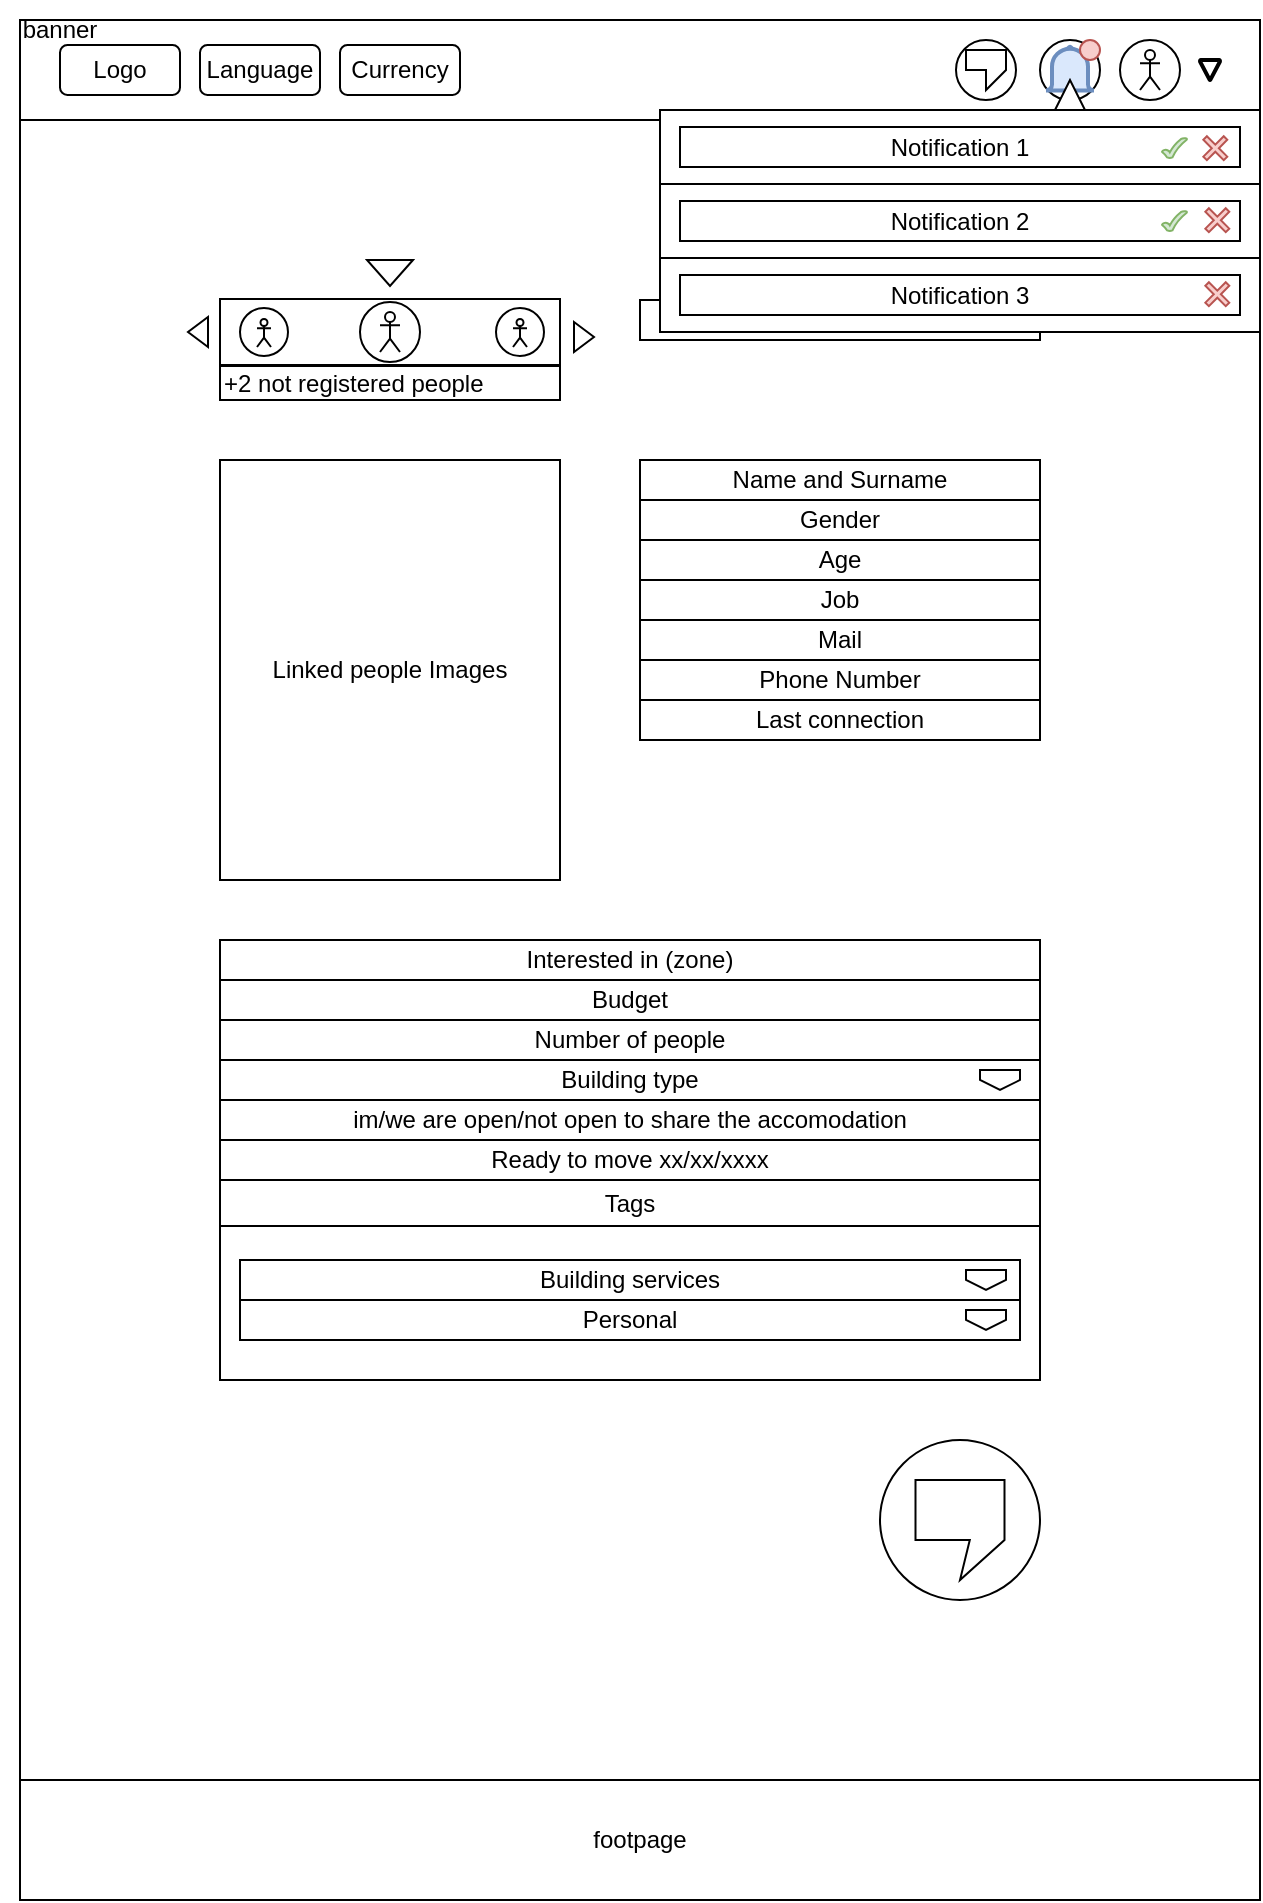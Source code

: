 <mxfile version="22.0.4" type="device">
  <diagram name="Página-1" id="YjCX_saZMy3gZ5nOOuut">
    <mxGraphModel dx="1434" dy="750" grid="1" gridSize="10" guides="1" tooltips="1" connect="1" arrows="1" fold="1" page="1" pageScale="1" pageWidth="827" pageHeight="1169" math="0" shadow="0">
      <root>
        <mxCell id="0" />
        <mxCell id="1" parent="0" />
        <mxCell id="RTo3BK1jIsYrV9mF9zAV-208" value="" style="rounded=0;whiteSpace=wrap;html=1;" vertex="1" parent="1">
          <mxGeometry x="90" y="90" width="620" height="940" as="geometry" />
        </mxCell>
        <mxCell id="RTo3BK1jIsYrV9mF9zAV-209" value="" style="rounded=0;whiteSpace=wrap;html=1;" vertex="1" parent="1">
          <mxGeometry x="90" y="90" width="620" height="50" as="geometry" />
        </mxCell>
        <mxCell id="RTo3BK1jIsYrV9mF9zAV-210" value="footpage" style="rounded=0;whiteSpace=wrap;html=1;" vertex="1" parent="1">
          <mxGeometry x="90" y="970" width="620" height="60" as="geometry" />
        </mxCell>
        <mxCell id="RTo3BK1jIsYrV9mF9zAV-211" value="" style="ellipse;whiteSpace=wrap;html=1;aspect=fixed;" vertex="1" parent="1">
          <mxGeometry x="640" y="100" width="30" height="30" as="geometry" />
        </mxCell>
        <mxCell id="RTo3BK1jIsYrV9mF9zAV-212" value="" style="strokeWidth=2;html=1;shape=mxgraph.flowchart.merge_or_storage;whiteSpace=wrap;" vertex="1" parent="1">
          <mxGeometry x="680" y="110" width="10" height="10" as="geometry" />
        </mxCell>
        <mxCell id="RTo3BK1jIsYrV9mF9zAV-213" style="edgeStyle=orthogonalEdgeStyle;rounded=0;orthogonalLoop=1;jettySize=auto;html=1;exitX=0.5;exitY=1;exitDx=0;exitDy=0;" edge="1" parent="1">
          <mxGeometry relative="1" as="geometry">
            <mxPoint x="655" y="167" as="sourcePoint" />
            <mxPoint x="655" y="167" as="targetPoint" />
          </mxGeometry>
        </mxCell>
        <mxCell id="RTo3BK1jIsYrV9mF9zAV-214" value="" style="shape=umlActor;verticalLabelPosition=bottom;verticalAlign=top;html=1;outlineConnect=0;" vertex="1" parent="1">
          <mxGeometry x="650" y="105" width="10" height="20" as="geometry" />
        </mxCell>
        <mxCell id="RTo3BK1jIsYrV9mF9zAV-215" value="" style="ellipse;whiteSpace=wrap;html=1;aspect=fixed;" vertex="1" parent="1">
          <mxGeometry x="558" y="100" width="30" height="30" as="geometry" />
        </mxCell>
        <mxCell id="RTo3BK1jIsYrV9mF9zAV-216" value="" style="shape=callout;whiteSpace=wrap;html=1;perimeter=calloutPerimeter;position2=0.5;size=10;position=0.5;" vertex="1" parent="1">
          <mxGeometry x="563" y="105" width="20" height="20" as="geometry" />
        </mxCell>
        <mxCell id="RTo3BK1jIsYrV9mF9zAV-217" value="Linked people Images" style="rounded=0;whiteSpace=wrap;html=1;" vertex="1" parent="1">
          <mxGeometry x="190" y="310" width="170" height="210" as="geometry" />
        </mxCell>
        <mxCell id="RTo3BK1jIsYrV9mF9zAV-218" value="" style="rounded=0;whiteSpace=wrap;html=1;rotation=0;" vertex="1" parent="1">
          <mxGeometry x="190" y="229.5" width="170" height="33" as="geometry" />
        </mxCell>
        <mxCell id="RTo3BK1jIsYrV9mF9zAV-219" value="" style="ellipse;whiteSpace=wrap;html=1;aspect=fixed;gradientColor=none;" vertex="1" parent="1">
          <mxGeometry x="200" y="234" width="24" height="24" as="geometry" />
        </mxCell>
        <mxCell id="RTo3BK1jIsYrV9mF9zAV-220" value="" style="shape=umlActor;verticalLabelPosition=bottom;verticalAlign=top;html=1;outlineConnect=0;strokeWidth=1;rotation=0;" vertex="1" parent="1">
          <mxGeometry x="208.5" y="239.5" width="7" height="14" as="geometry" />
        </mxCell>
        <mxCell id="RTo3BK1jIsYrV9mF9zAV-221" value="" style="ellipse;whiteSpace=wrap;html=1;aspect=fixed;shadow=0;gradientDirection=north;fillStyle=auto;fillColor=none;" vertex="1" parent="1">
          <mxGeometry x="260" y="231" width="30" height="30" as="geometry" />
        </mxCell>
        <mxCell id="RTo3BK1jIsYrV9mF9zAV-222" value="" style="shape=umlActor;verticalLabelPosition=bottom;verticalAlign=top;html=1;outlineConnect=0;" vertex="1" parent="1">
          <mxGeometry x="270" y="236" width="10" height="20" as="geometry" />
        </mxCell>
        <mxCell id="RTo3BK1jIsYrV9mF9zAV-223" value="" style="triangle;whiteSpace=wrap;html=1;" vertex="1" parent="1">
          <mxGeometry x="367" y="241" width="10" height="15" as="geometry" />
        </mxCell>
        <mxCell id="RTo3BK1jIsYrV9mF9zAV-224" value="" style="triangle;whiteSpace=wrap;html=1;rotation=-180;" vertex="1" parent="1">
          <mxGeometry x="174" y="238.5" width="10" height="15" as="geometry" />
        </mxCell>
        <mxCell id="RTo3BK1jIsYrV9mF9zAV-225" value="Interested in (zone)" style="rounded=0;whiteSpace=wrap;html=1;" vertex="1" parent="1">
          <mxGeometry x="190" y="550" width="410" height="20" as="geometry" />
        </mxCell>
        <mxCell id="RTo3BK1jIsYrV9mF9zAV-226" value="Budget" style="rounded=0;whiteSpace=wrap;html=1;" vertex="1" parent="1">
          <mxGeometry x="190" y="570" width="410" height="20" as="geometry" />
        </mxCell>
        <mxCell id="RTo3BK1jIsYrV9mF9zAV-227" value="Number of people" style="rounded=0;whiteSpace=wrap;html=1;" vertex="1" parent="1">
          <mxGeometry x="190" y="590" width="410" height="20" as="geometry" />
        </mxCell>
        <mxCell id="RTo3BK1jIsYrV9mF9zAV-228" value="Ready to move xx/xx/xxxx" style="rounded=0;whiteSpace=wrap;html=1;" vertex="1" parent="1">
          <mxGeometry x="190" y="650" width="410" height="20" as="geometry" />
        </mxCell>
        <mxCell id="RTo3BK1jIsYrV9mF9zAV-229" value="" style="ellipse;whiteSpace=wrap;html=1;aspect=fixed;" vertex="1" parent="1">
          <mxGeometry x="520" y="800" width="80" height="80" as="geometry" />
        </mxCell>
        <mxCell id="RTo3BK1jIsYrV9mF9zAV-230" value="" style="shape=callout;whiteSpace=wrap;html=1;perimeter=calloutPerimeter;size=20;position=0.61;" vertex="1" parent="1">
          <mxGeometry x="537.75" y="820" width="44.5" height="50" as="geometry" />
        </mxCell>
        <mxCell id="RTo3BK1jIsYrV9mF9zAV-231" value="" style="rounded=0;whiteSpace=wrap;html=1;" vertex="1" parent="1">
          <mxGeometry x="640" y="157" width="30" height="30" as="geometry" />
        </mxCell>
        <mxCell id="RTo3BK1jIsYrV9mF9zAV-232" value="" style="shape=image;verticalLabelPosition=bottom;labelBackgroundColor=default;verticalAlign=top;aspect=fixed;imageAspect=0;image=https://www3.gobiernodecanarias.org/medusa/mediateca/ecoescuela/wp-content/uploads/sites/2/2013/11/11-Senal-de-peligro-indeterminado-700x617.png;" vertex="1" parent="1">
          <mxGeometry x="640" y="157" width="30.66" height="27" as="geometry" />
        </mxCell>
        <mxCell id="RTo3BK1jIsYrV9mF9zAV-233" value="" style="verticalLabelPosition=bottom;verticalAlign=top;html=1;shape=mxgraph.basic.acute_triangle;dx=0.5;rotation=-180;" vertex="1" parent="1">
          <mxGeometry x="263.5" y="210" width="23" height="13" as="geometry" />
        </mxCell>
        <mxCell id="RTo3BK1jIsYrV9mF9zAV-234" value="&lt;span style=&quot;font-weight: normal;&quot;&gt;Tags&lt;/span&gt;" style="swimlane;whiteSpace=wrap;html=1;" vertex="1" parent="1">
          <mxGeometry x="190" y="670" width="410" height="100" as="geometry">
            <mxRectangle x="190" y="670" width="70" height="30" as="alternateBounds" />
          </mxGeometry>
        </mxCell>
        <mxCell id="RTo3BK1jIsYrV9mF9zAV-235" value="Building services" style="rounded=0;whiteSpace=wrap;html=1;" vertex="1" parent="1">
          <mxGeometry x="200" y="710" width="390" height="20" as="geometry" />
        </mxCell>
        <mxCell id="RTo3BK1jIsYrV9mF9zAV-236" value="Personal" style="rounded=0;whiteSpace=wrap;html=1;" vertex="1" parent="1">
          <mxGeometry x="200" y="730" width="390" height="20" as="geometry" />
        </mxCell>
        <mxCell id="RTo3BK1jIsYrV9mF9zAV-237" value="" style="verticalLabelPosition=bottom;verticalAlign=top;html=1;shape=offPageConnector;rounded=0;size=0.5;" vertex="1" parent="1">
          <mxGeometry x="563" y="715" width="20" height="10" as="geometry" />
        </mxCell>
        <mxCell id="RTo3BK1jIsYrV9mF9zAV-238" value="" style="verticalLabelPosition=bottom;verticalAlign=top;html=1;shape=offPageConnector;rounded=0;size=0.5;" vertex="1" parent="1">
          <mxGeometry x="563" y="735" width="20" height="10" as="geometry" />
        </mxCell>
        <mxCell id="RTo3BK1jIsYrV9mF9zAV-239" value="Posted by x on xx/xx/xxxx" style="rounded=0;whiteSpace=wrap;html=1;" vertex="1" parent="1">
          <mxGeometry x="400" y="230" width="200" height="20" as="geometry" />
        </mxCell>
        <mxCell id="RTo3BK1jIsYrV9mF9zAV-240" value="Name and Surname" style="rounded=0;whiteSpace=wrap;html=1;" vertex="1" parent="1">
          <mxGeometry x="400" y="310" width="200" height="20" as="geometry" />
        </mxCell>
        <mxCell id="RTo3BK1jIsYrV9mF9zAV-241" value="Gender" style="rounded=0;whiteSpace=wrap;html=1;" vertex="1" parent="1">
          <mxGeometry x="400" y="330" width="200" height="20" as="geometry" />
        </mxCell>
        <mxCell id="RTo3BK1jIsYrV9mF9zAV-242" value="Age" style="rounded=0;whiteSpace=wrap;html=1;" vertex="1" parent="1">
          <mxGeometry x="400" y="350" width="200" height="20" as="geometry" />
        </mxCell>
        <mxCell id="RTo3BK1jIsYrV9mF9zAV-243" value="Job" style="rounded=0;whiteSpace=wrap;html=1;" vertex="1" parent="1">
          <mxGeometry x="400" y="370" width="200" height="20" as="geometry" />
        </mxCell>
        <mxCell id="RTo3BK1jIsYrV9mF9zAV-244" value="Mail" style="rounded=0;whiteSpace=wrap;html=1;" vertex="1" parent="1">
          <mxGeometry x="400" y="390" width="200" height="20" as="geometry" />
        </mxCell>
        <mxCell id="RTo3BK1jIsYrV9mF9zAV-245" value="Phone Number" style="rounded=0;whiteSpace=wrap;html=1;" vertex="1" parent="1">
          <mxGeometry x="400" y="410" width="200" height="20" as="geometry" />
        </mxCell>
        <mxCell id="RTo3BK1jIsYrV9mF9zAV-246" value="Last connection" style="rounded=0;whiteSpace=wrap;html=1;" vertex="1" parent="1">
          <mxGeometry x="400" y="430" width="200" height="20" as="geometry" />
        </mxCell>
        <mxCell id="RTo3BK1jIsYrV9mF9zAV-247" value="" style="ellipse;whiteSpace=wrap;html=1;aspect=fixed;gradientColor=none;" vertex="1" parent="1">
          <mxGeometry x="328" y="234" width="24" height="24" as="geometry" />
        </mxCell>
        <mxCell id="RTo3BK1jIsYrV9mF9zAV-248" value="" style="shape=umlActor;verticalLabelPosition=bottom;verticalAlign=top;html=1;outlineConnect=0;strokeWidth=1;rotation=0;" vertex="1" parent="1">
          <mxGeometry x="336.5" y="239.5" width="7" height="14" as="geometry" />
        </mxCell>
        <mxCell id="RTo3BK1jIsYrV9mF9zAV-249" value="+2 not registered people&amp;nbsp;" style="rounded=0;whiteSpace=wrap;html=1;align=left;" vertex="1" parent="1">
          <mxGeometry x="190" y="263" width="170" height="17" as="geometry" />
        </mxCell>
        <mxCell id="RTo3BK1jIsYrV9mF9zAV-250" value="Building type" style="rounded=0;whiteSpace=wrap;html=1;" vertex="1" parent="1">
          <mxGeometry x="190" y="610" width="410" height="20" as="geometry" />
        </mxCell>
        <mxCell id="RTo3BK1jIsYrV9mF9zAV-251" value="" style="verticalLabelPosition=bottom;verticalAlign=top;html=1;shape=offPageConnector;rounded=0;size=0.5;" vertex="1" parent="1">
          <mxGeometry x="570" y="615" width="20" height="10" as="geometry" />
        </mxCell>
        <mxCell id="RTo3BK1jIsYrV9mF9zAV-252" value="im/we are open/not open to share the accomodation" style="rounded=0;whiteSpace=wrap;html=1;" vertex="1" parent="1">
          <mxGeometry x="190" y="630" width="410" height="20" as="geometry" />
        </mxCell>
        <mxCell id="RTo3BK1jIsYrV9mF9zAV-253" value="Logo" style="rounded=1;whiteSpace=wrap;html=1;" vertex="1" parent="1">
          <mxGeometry x="110" y="102.5" width="60" height="25" as="geometry" />
        </mxCell>
        <mxCell id="RTo3BK1jIsYrV9mF9zAV-254" value="Language" style="rounded=1;whiteSpace=wrap;html=1;" vertex="1" parent="1">
          <mxGeometry x="180" y="102.5" width="60" height="25" as="geometry" />
        </mxCell>
        <mxCell id="RTo3BK1jIsYrV9mF9zAV-255" value="Currency" style="rounded=1;whiteSpace=wrap;html=1;" vertex="1" parent="1">
          <mxGeometry x="250" y="102.5" width="60" height="25" as="geometry" />
        </mxCell>
        <mxCell id="RTo3BK1jIsYrV9mF9zAV-256" value="" style="ellipse;whiteSpace=wrap;html=1;aspect=fixed;" vertex="1" parent="1">
          <mxGeometry x="600" y="100" width="30" height="30" as="geometry" />
        </mxCell>
        <mxCell id="RTo3BK1jIsYrV9mF9zAV-257" value="&lt;div&gt;banner&lt;/div&gt;" style="text;html=1;strokeColor=none;fillColor=none;align=center;verticalAlign=middle;whiteSpace=wrap;rounded=0;" vertex="1" parent="1">
          <mxGeometry x="80" y="80" width="60" height="30" as="geometry" />
        </mxCell>
        <mxCell id="RTo3BK1jIsYrV9mF9zAV-258" value="" style="rounded=0;whiteSpace=wrap;html=1;" vertex="1" parent="1">
          <mxGeometry x="410" y="135" width="300" height="37" as="geometry" />
        </mxCell>
        <mxCell id="RTo3BK1jIsYrV9mF9zAV-259" value="" style="rounded=0;whiteSpace=wrap;html=1;" vertex="1" parent="1">
          <mxGeometry x="410" y="172" width="300" height="37" as="geometry" />
        </mxCell>
        <mxCell id="RTo3BK1jIsYrV9mF9zAV-260" value="" style="rounded=0;whiteSpace=wrap;html=1;" vertex="1" parent="1">
          <mxGeometry x="410" y="209" width="300" height="37" as="geometry" />
        </mxCell>
        <mxCell id="RTo3BK1jIsYrV9mF9zAV-261" value="" style="html=1;verticalLabelPosition=bottom;align=center;labelBackgroundColor=#ffffff;verticalAlign=top;strokeWidth=2;strokeColor=#6c8ebf;shadow=0;dashed=0;shape=mxgraph.ios7.icons.bell;fillColor=#dae8fc;" vertex="1" parent="1">
          <mxGeometry x="603" y="103.45" width="24" height="23.1" as="geometry" />
        </mxCell>
        <mxCell id="RTo3BK1jIsYrV9mF9zAV-262" value="" style="ellipse;whiteSpace=wrap;html=1;aspect=fixed;fillColor=#f8cecc;strokeColor=#b85450;" vertex="1" parent="1">
          <mxGeometry x="620" y="100" width="10" height="10" as="geometry" />
        </mxCell>
        <mxCell id="RTo3BK1jIsYrV9mF9zAV-263" value="" style="triangle;whiteSpace=wrap;html=1;rotation=-90;" vertex="1" parent="1">
          <mxGeometry x="607.5" y="120" width="15" height="15" as="geometry" />
        </mxCell>
        <mxCell id="RTo3BK1jIsYrV9mF9zAV-264" value="Notification 1" style="rounded=0;whiteSpace=wrap;html=1;" vertex="1" parent="1">
          <mxGeometry x="420" y="143.5" width="280" height="20" as="geometry" />
        </mxCell>
        <mxCell id="RTo3BK1jIsYrV9mF9zAV-265" value="Notification 2" style="rounded=0;whiteSpace=wrap;html=1;" vertex="1" parent="1">
          <mxGeometry x="420" y="180.5" width="280" height="20" as="geometry" />
        </mxCell>
        <mxCell id="RTo3BK1jIsYrV9mF9zAV-266" value="Notification 3" style="rounded=0;whiteSpace=wrap;html=1;" vertex="1" parent="1">
          <mxGeometry x="420" y="217.5" width="280" height="20" as="geometry" />
        </mxCell>
        <mxCell id="RTo3BK1jIsYrV9mF9zAV-267" value="" style="verticalLabelPosition=bottom;verticalAlign=top;html=1;shape=mxgraph.basic.tick;fillColor=#d5e8d4;strokeColor=#82b366;" vertex="1" parent="1">
          <mxGeometry x="661" y="149" width="12.5" height="10" as="geometry" />
        </mxCell>
        <mxCell id="RTo3BK1jIsYrV9mF9zAV-268" value="" style="verticalLabelPosition=bottom;verticalAlign=top;html=1;shape=mxgraph.basic.tick;fillColor=#d5e8d4;strokeColor=#82b366;" vertex="1" parent="1">
          <mxGeometry x="661" y="185.5" width="12.5" height="10" as="geometry" />
        </mxCell>
        <mxCell id="RTo3BK1jIsYrV9mF9zAV-269" value="" style="shape=cross;whiteSpace=wrap;html=1;rotation=45;fillColor=#f8cecc;strokeColor=#b85450;size=0.174;" vertex="1" parent="1">
          <mxGeometry x="680.45" y="146.91" width="14.41" height="14.41" as="geometry" />
        </mxCell>
        <mxCell id="RTo3BK1jIsYrV9mF9zAV-270" value="" style="shape=cross;whiteSpace=wrap;html=1;rotation=45;fillColor=#f8cecc;strokeColor=#b85450;size=0.174;" vertex="1" parent="1">
          <mxGeometry x="681.45" y="182.91" width="14.41" height="14.41" as="geometry" />
        </mxCell>
        <mxCell id="RTo3BK1jIsYrV9mF9zAV-271" value="" style="shape=cross;whiteSpace=wrap;html=1;rotation=45;fillColor=#f8cecc;strokeColor=#b85450;size=0.174;" vertex="1" parent="1">
          <mxGeometry x="681.45" y="219.91" width="14.41" height="14.41" as="geometry" />
        </mxCell>
      </root>
    </mxGraphModel>
  </diagram>
</mxfile>
